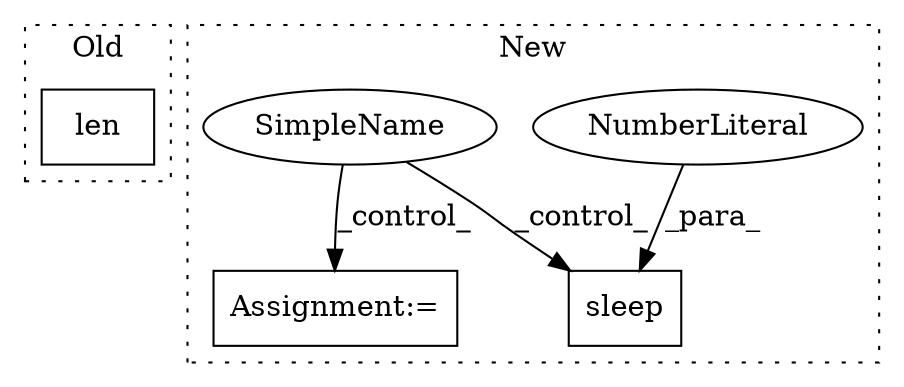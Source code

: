 digraph G {
subgraph cluster0 {
1 [label="len" a="32" s="1660,1680" l="4,1" shape="box"];
label = "Old";
style="dotted";
}
subgraph cluster1 {
2 [label="sleep" a="32" s="1989,1996" l="6,1" shape="box"];
3 [label="NumberLiteral" a="34" s="1995" l="1" shape="ellipse"];
4 [label="SimpleName" a="42" s="" l="" shape="ellipse"];
5 [label="Assignment:=" a="7" s="1805" l="1" shape="box"];
label = "New";
style="dotted";
}
3 -> 2 [label="_para_"];
4 -> 2 [label="_control_"];
4 -> 5 [label="_control_"];
}